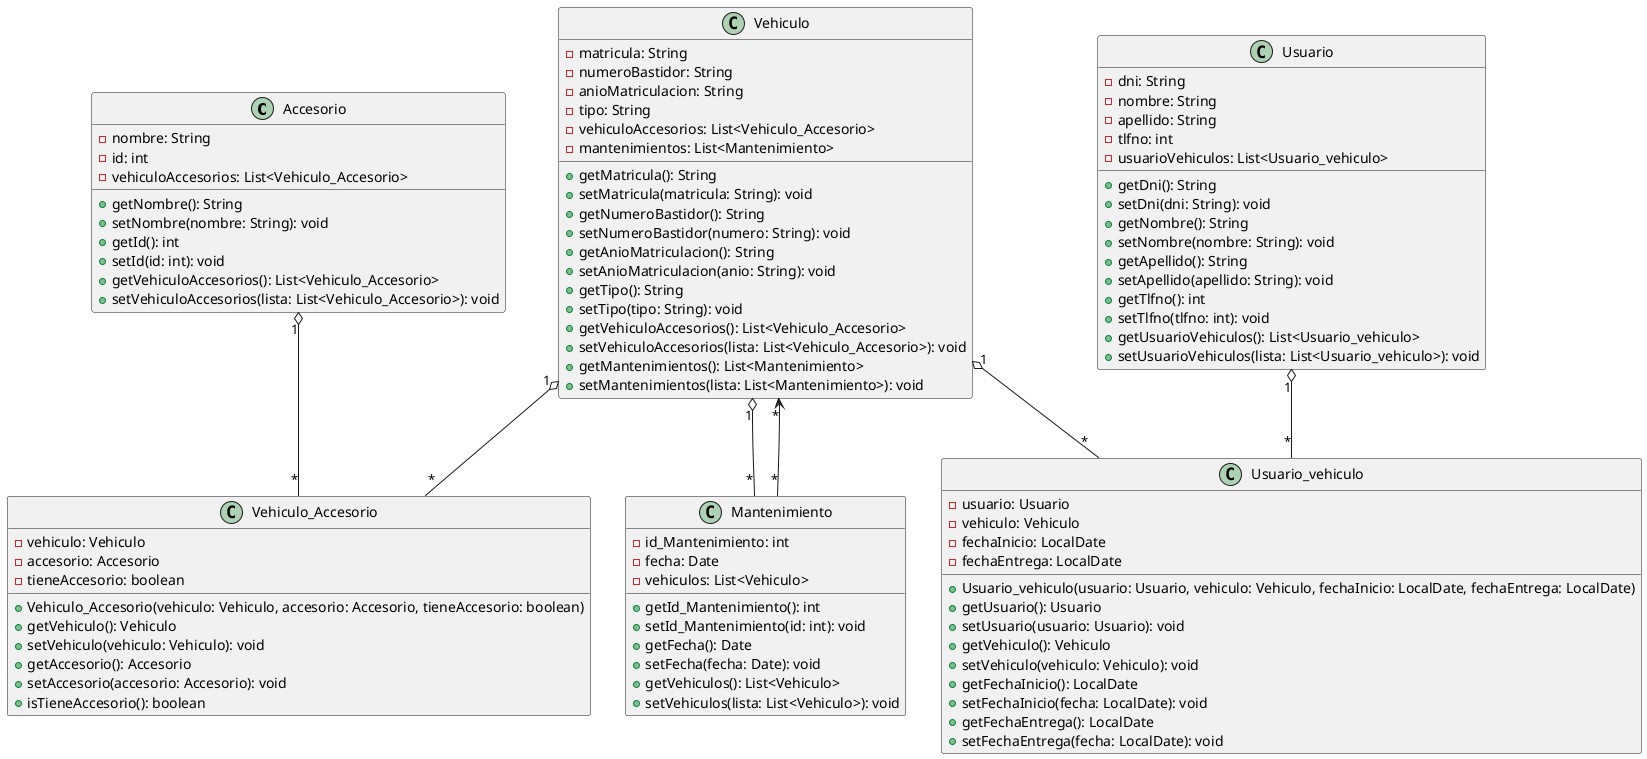@startuml

class Accesorio {
    -nombre: String
    -id: int
    -vehiculoAccesorios: List<Vehiculo_Accesorio>
    +getNombre(): String
    +setNombre(nombre: String): void
    +getId(): int
    +setId(id: int): void
    +getVehiculoAccesorios(): List<Vehiculo_Accesorio>
    +setVehiculoAccesorios(lista: List<Vehiculo_Accesorio>): void
}

class Mantenimiento {
    -id_Mantenimiento: int
    -fecha: Date
    -vehiculos: List<Vehiculo>
    +getId_Mantenimiento(): int
    +setId_Mantenimiento(id: int): void
    +getFecha(): Date
    +setFecha(fecha: Date): void
    +getVehiculos(): List<Vehiculo>
    +setVehiculos(lista: List<Vehiculo>): void
}

class Usuario {
    -dni: String
    -nombre: String
    -apellido: String
    -tlfno: int
    -usuarioVehiculos: List<Usuario_vehiculo>
    +getDni(): String
    +setDni(dni: String): void
    +getNombre(): String
    +setNombre(nombre: String): void
    +getApellido(): String
    +setApellido(apellido: String): void
    +getTlfno(): int
    +setTlfno(tlfno: int): void
    +getUsuarioVehiculos(): List<Usuario_vehiculo>
    +setUsuarioVehiculos(lista: List<Usuario_vehiculo>): void
}

class Usuario_vehiculo {
    -usuario: Usuario
    -vehiculo: Vehiculo
    -fechaInicio: LocalDate
    -fechaEntrega: LocalDate
    +Usuario_vehiculo(usuario: Usuario, vehiculo: Vehiculo, fechaInicio: LocalDate, fechaEntrega: LocalDate)
    +getUsuario(): Usuario
    +setUsuario(usuario: Usuario): void
    +getVehiculo(): Vehiculo
    +setVehiculo(vehiculo: Vehiculo): void
    +getFechaInicio(): LocalDate
    +setFechaInicio(fecha: LocalDate): void
    +getFechaEntrega(): LocalDate
    +setFechaEntrega(fecha: LocalDate): void
}

class Vehiculo {
    -matricula: String
    -numeroBastidor: String
    -anioMatriculacion: String
    -tipo: String
    -vehiculoAccesorios: List<Vehiculo_Accesorio>
    -mantenimientos: List<Mantenimiento>
    +getMatricula(): String
    +setMatricula(matricula: String): void
    +getNumeroBastidor(): String
    +setNumeroBastidor(numero: String): void
    +getAnioMatriculacion(): String
    +setAnioMatriculacion(anio: String): void
    +getTipo(): String
    +setTipo(tipo: String): void
    +getVehiculoAccesorios(): List<Vehiculo_Accesorio>
    +setVehiculoAccesorios(lista: List<Vehiculo_Accesorio>): void
    +getMantenimientos(): List<Mantenimiento>
    +setMantenimientos(lista: List<Mantenimiento>): void
}

class Vehiculo_Accesorio {
    -vehiculo: Vehiculo
    -accesorio: Accesorio
    -tieneAccesorio: boolean
    +Vehiculo_Accesorio(vehiculo: Vehiculo, accesorio: Accesorio, tieneAccesorio: boolean)
    +getVehiculo(): Vehiculo
    +setVehiculo(vehiculo: Vehiculo): void
    +getAccesorio(): Accesorio
    +setAccesorio(accesorio: Accesorio): void
    +isTieneAccesorio(): boolean
}

Vehiculo "1" o-- "*" Vehiculo_Accesorio
Accesorio "1" o-- "*" Vehiculo_Accesorio

Vehiculo "1" o-- "*" Mantenimiento
Mantenimiento "*" --> "*" Vehiculo

Usuario "1" o-- "*" Usuario_vehiculo
Vehiculo "1" o-- "*" Usuario_vehiculo

@enduml
